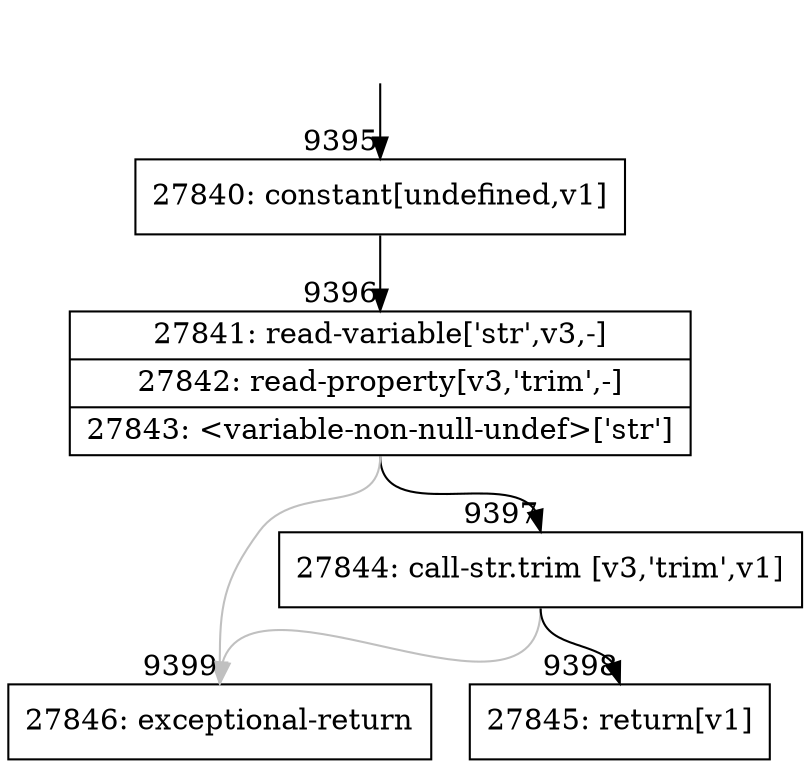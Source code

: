 digraph {
rankdir="TD"
BB_entry645[shape=none,label=""];
BB_entry645 -> BB9395 [tailport=s, headport=n, headlabel="    9395"]
BB9395 [shape=record label="{27840: constant[undefined,v1]}" ] 
BB9395 -> BB9396 [tailport=s, headport=n, headlabel="      9396"]
BB9396 [shape=record label="{27841: read-variable['str',v3,-]|27842: read-property[v3,'trim',-]|27843: \<variable-non-null-undef\>['str']}" ] 
BB9396 -> BB9397 [tailport=s, headport=n, headlabel="      9397"]
BB9396 -> BB9399 [tailport=s, headport=n, color=gray, headlabel="      9399"]
BB9397 [shape=record label="{27844: call-str.trim [v3,'trim',v1]}" ] 
BB9397 -> BB9398 [tailport=s, headport=n, headlabel="      9398"]
BB9397 -> BB9399 [tailport=s, headport=n, color=gray]
BB9398 [shape=record label="{27845: return[v1]}" ] 
BB9399 [shape=record label="{27846: exceptional-return}" ] 
//#$~ 13122
}

